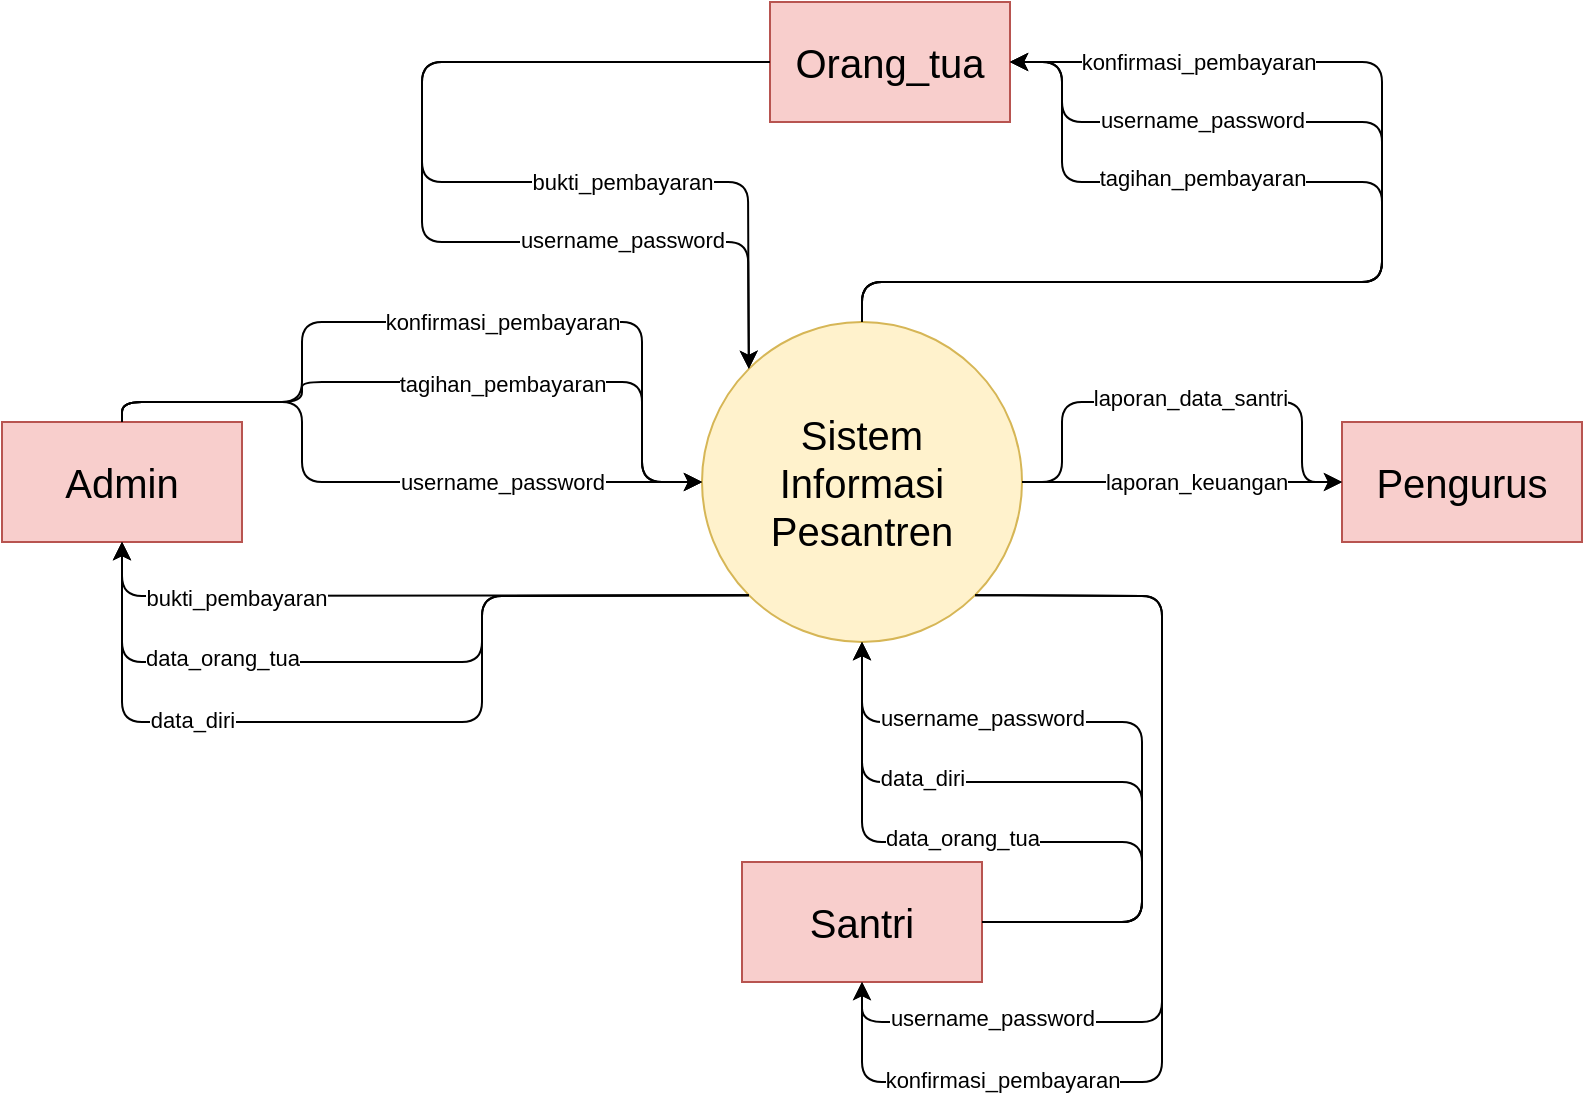 <mxfile version="13.7.3" type="device"><diagram id="A4dXV0fC2nfjsbu4MBqX" name="Page-1"><mxGraphModel dx="673" dy="382" grid="1" gridSize="10" guides="1" tooltips="1" connect="1" arrows="1" fold="1" page="1" pageScale="1" pageWidth="1169" pageHeight="827" math="0" shadow="0"><root><mxCell id="0"/><mxCell id="1" parent="0"/><mxCell id="c8g-W5E2DL-SXEkQWDnd-1" value="&lt;font style=&quot;font-size: 20px&quot;&gt;Sistem&lt;br&gt;Informasi&lt;br&gt;Pesantren&lt;/font&gt;" style="ellipse;whiteSpace=wrap;html=1;aspect=fixed;fillColor=#fff2cc;strokeColor=#d6b656;" vertex="1" parent="1"><mxGeometry x="430" y="190" width="160" height="160" as="geometry"/></mxCell><mxCell id="c8g-W5E2DL-SXEkQWDnd-2" value="&lt;font style=&quot;font-size: 20px&quot;&gt;Santri&lt;/font&gt;" style="rounded=0;whiteSpace=wrap;html=1;fillColor=#f8cecc;strokeColor=#b85450;" vertex="1" parent="1"><mxGeometry x="450" y="460" width="120" height="60" as="geometry"/></mxCell><mxCell id="c8g-W5E2DL-SXEkQWDnd-3" value="&lt;font style=&quot;font-size: 20px&quot;&gt;Orang_tua&lt;/font&gt;" style="rounded=0;whiteSpace=wrap;html=1;fillColor=#f8cecc;strokeColor=#b85450;" vertex="1" parent="1"><mxGeometry x="464" y="30" width="120" height="60" as="geometry"/></mxCell><mxCell id="c8g-W5E2DL-SXEkQWDnd-4" value="&lt;font style=&quot;font-size: 20px&quot;&gt;Pengurus&lt;/font&gt;" style="rounded=0;whiteSpace=wrap;html=1;fillColor=#f8cecc;strokeColor=#b85450;" vertex="1" parent="1"><mxGeometry x="750" y="240" width="120" height="60" as="geometry"/></mxCell><mxCell id="c8g-W5E2DL-SXEkQWDnd-5" value="&lt;font style=&quot;font-size: 20px&quot;&gt;Admin&lt;/font&gt;" style="rounded=0;whiteSpace=wrap;html=1;fillColor=#f8cecc;strokeColor=#b85450;" vertex="1" parent="1"><mxGeometry x="80" y="240" width="120" height="60" as="geometry"/></mxCell><mxCell id="c8g-W5E2DL-SXEkQWDnd-7" value="" style="endArrow=classic;html=1;exitX=1;exitY=0.5;exitDx=0;exitDy=0;entryX=0.5;entryY=1;entryDx=0;entryDy=0;" edge="1" parent="1" source="c8g-W5E2DL-SXEkQWDnd-2" target="c8g-W5E2DL-SXEkQWDnd-1"><mxGeometry width="50" height="50" relative="1" as="geometry"><mxPoint x="560" y="340" as="sourcePoint"/><mxPoint x="610" y="290" as="targetPoint"/><Array as="points"><mxPoint x="650" y="490"/><mxPoint x="650" y="420"/><mxPoint x="510" y="420"/></Array></mxGeometry></mxCell><mxCell id="c8g-W5E2DL-SXEkQWDnd-8" value="data_diri" style="edgeLabel;html=1;align=center;verticalAlign=middle;resizable=0;points=[];" vertex="1" connectable="0" parent="c8g-W5E2DL-SXEkQWDnd-7"><mxGeometry x="-0.079" relative="1" as="geometry"><mxPoint x="-94.17" y="-2" as="offset"/></mxGeometry></mxCell><mxCell id="c8g-W5E2DL-SXEkQWDnd-9" value="" style="endArrow=classic;html=1;exitX=0;exitY=1;exitDx=0;exitDy=0;entryX=0.5;entryY=1;entryDx=0;entryDy=0;" edge="1" parent="1" source="c8g-W5E2DL-SXEkQWDnd-1" target="c8g-W5E2DL-SXEkQWDnd-5"><mxGeometry width="50" height="50" relative="1" as="geometry"><mxPoint x="480" y="380" as="sourcePoint"/><mxPoint x="530" y="330" as="targetPoint"/><Array as="points"><mxPoint x="320" y="327"/><mxPoint x="320" y="390"/><mxPoint x="140" y="390"/></Array></mxGeometry></mxCell><mxCell id="c8g-W5E2DL-SXEkQWDnd-10" value="data_diri" style="edgeLabel;html=1;align=center;verticalAlign=middle;resizable=0;points=[];" vertex="1" connectable="0" parent="c8g-W5E2DL-SXEkQWDnd-9"><mxGeometry x="0.363" y="-1" relative="1" as="geometry"><mxPoint x="-23.43" as="offset"/></mxGeometry></mxCell><mxCell id="c8g-W5E2DL-SXEkQWDnd-11" value="" style="endArrow=classic;html=1;exitX=0.5;exitY=0;exitDx=0;exitDy=0;entryX=0;entryY=0.5;entryDx=0;entryDy=0;" edge="1" parent="1" source="c8g-W5E2DL-SXEkQWDnd-5" target="c8g-W5E2DL-SXEkQWDnd-1"><mxGeometry width="50" height="50" relative="1" as="geometry"><mxPoint x="440" y="350" as="sourcePoint"/><mxPoint x="490" y="300" as="targetPoint"/><Array as="points"><mxPoint x="140" y="230"/><mxPoint x="230" y="230"/><mxPoint x="230" y="270"/></Array></mxGeometry></mxCell><mxCell id="c8g-W5E2DL-SXEkQWDnd-12" value="username_password" style="edgeLabel;html=1;align=center;verticalAlign=middle;resizable=0;points=[];" vertex="1" connectable="0" parent="c8g-W5E2DL-SXEkQWDnd-11"><mxGeometry x="-0.049" y="1" relative="1" as="geometry"><mxPoint x="78.1" y="1" as="offset"/></mxGeometry></mxCell><mxCell id="c8g-W5E2DL-SXEkQWDnd-13" value="" style="endArrow=classic;html=1;exitX=1;exitY=1;exitDx=0;exitDy=0;entryX=0.5;entryY=1;entryDx=0;entryDy=0;" edge="1" parent="1" source="c8g-W5E2DL-SXEkQWDnd-1" target="c8g-W5E2DL-SXEkQWDnd-2"><mxGeometry width="50" height="50" relative="1" as="geometry"><mxPoint x="440" y="350" as="sourcePoint"/><mxPoint x="490" y="300" as="targetPoint"/><Array as="points"><mxPoint x="660" y="327"/><mxPoint x="660" y="540"/><mxPoint x="510" y="540"/></Array></mxGeometry></mxCell><mxCell id="c8g-W5E2DL-SXEkQWDnd-14" value="username_password" style="edgeLabel;html=1;align=center;verticalAlign=middle;resizable=0;points=[];" vertex="1" connectable="0" parent="c8g-W5E2DL-SXEkQWDnd-13"><mxGeometry x="0.074" y="-2" relative="1" as="geometry"><mxPoint x="-83" y="47.77" as="offset"/></mxGeometry></mxCell><mxCell id="c8g-W5E2DL-SXEkQWDnd-15" value="" style="endArrow=classic;html=1;exitX=0.5;exitY=0;exitDx=0;exitDy=0;entryX=1;entryY=0.5;entryDx=0;entryDy=0;" edge="1" parent="1" source="c8g-W5E2DL-SXEkQWDnd-1" target="c8g-W5E2DL-SXEkQWDnd-3"><mxGeometry width="50" height="50" relative="1" as="geometry"><mxPoint x="490" y="170" as="sourcePoint"/><mxPoint x="540" y="120" as="targetPoint"/><Array as="points"><mxPoint x="510" y="170"/><mxPoint x="770" y="170"/><mxPoint x="770" y="90"/><mxPoint x="610" y="90"/><mxPoint x="610" y="60"/></Array></mxGeometry></mxCell><mxCell id="c8g-W5E2DL-SXEkQWDnd-16" value="username_password" style="edgeLabel;html=1;align=center;verticalAlign=middle;resizable=0;points=[];" vertex="1" connectable="0" parent="c8g-W5E2DL-SXEkQWDnd-15"><mxGeometry x="0.145" y="-1" relative="1" as="geometry"><mxPoint x="-91" y="-31.33" as="offset"/></mxGeometry></mxCell><mxCell id="c8g-W5E2DL-SXEkQWDnd-17" value="" style="endArrow=classic;html=1;exitX=1;exitY=0.5;exitDx=0;exitDy=0;entryX=0;entryY=0.5;entryDx=0;entryDy=0;" edge="1" parent="1" source="c8g-W5E2DL-SXEkQWDnd-1" target="c8g-W5E2DL-SXEkQWDnd-4"><mxGeometry width="50" height="50" relative="1" as="geometry"><mxPoint x="360" y="330" as="sourcePoint"/><mxPoint x="410" y="280" as="targetPoint"/><Array as="points"><mxPoint x="610" y="270"/><mxPoint x="610" y="230"/><mxPoint x="730" y="230"/><mxPoint x="730" y="270"/></Array></mxGeometry></mxCell><mxCell id="c8g-W5E2DL-SXEkQWDnd-18" value="laporan_data_santri" style="edgeLabel;html=1;align=center;verticalAlign=middle;resizable=0;points=[];" vertex="1" connectable="0" parent="c8g-W5E2DL-SXEkQWDnd-17"><mxGeometry x="-0.168" y="-1" relative="1" as="geometry"><mxPoint x="23.67" y="-3" as="offset"/></mxGeometry></mxCell><mxCell id="c8g-W5E2DL-SXEkQWDnd-19" value="" style="endArrow=classic;html=1;exitX=0.5;exitY=0;exitDx=0;exitDy=0;entryX=0;entryY=0.5;entryDx=0;entryDy=0;" edge="1" parent="1" source="c8g-W5E2DL-SXEkQWDnd-5" target="c8g-W5E2DL-SXEkQWDnd-1"><mxGeometry width="50" height="50" relative="1" as="geometry"><mxPoint x="490" y="330" as="sourcePoint"/><mxPoint x="540" y="280" as="targetPoint"/><Array as="points"><mxPoint x="140" y="230"/><mxPoint x="230" y="230"/><mxPoint x="230" y="220"/><mxPoint x="400" y="220"/><mxPoint x="400" y="270"/></Array></mxGeometry></mxCell><mxCell id="c8g-W5E2DL-SXEkQWDnd-20" value="tagihan_pembayaran" style="edgeLabel;html=1;align=center;verticalAlign=middle;resizable=0;points=[];" vertex="1" connectable="0" parent="c8g-W5E2DL-SXEkQWDnd-19"><mxGeometry x="-0.202" y="-1" relative="1" as="geometry"><mxPoint x="66.19" y="-0.42" as="offset"/></mxGeometry></mxCell><mxCell id="c8g-W5E2DL-SXEkQWDnd-21" value="" style="endArrow=classic;html=1;exitX=0.5;exitY=0;exitDx=0;exitDy=0;entryX=1;entryY=0.5;entryDx=0;entryDy=0;" edge="1" parent="1" source="c8g-W5E2DL-SXEkQWDnd-1" target="c8g-W5E2DL-SXEkQWDnd-3"><mxGeometry width="50" height="50" relative="1" as="geometry"><mxPoint x="420" y="180" as="sourcePoint"/><mxPoint x="470" y="130" as="targetPoint"/><Array as="points"><mxPoint x="510" y="170"/><mxPoint x="770" y="170"/><mxPoint x="770" y="120"/><mxPoint x="610" y="120"/><mxPoint x="610" y="60"/></Array></mxGeometry></mxCell><mxCell id="c8g-W5E2DL-SXEkQWDnd-22" value="tagihan_pembayaran" style="edgeLabel;html=1;align=center;verticalAlign=middle;resizable=0;points=[];" vertex="1" connectable="0" parent="c8g-W5E2DL-SXEkQWDnd-21"><mxGeometry x="0.572" y="2" relative="1" as="geometry"><mxPoint x="32.56" y="-4" as="offset"/></mxGeometry></mxCell><mxCell id="c8g-W5E2DL-SXEkQWDnd-23" value="" style="endArrow=classic;html=1;exitX=0;exitY=0.5;exitDx=0;exitDy=0;entryX=0;entryY=0;entryDx=0;entryDy=0;" edge="1" parent="1" source="c8g-W5E2DL-SXEkQWDnd-3" target="c8g-W5E2DL-SXEkQWDnd-1"><mxGeometry width="50" height="50" relative="1" as="geometry"><mxPoint x="500" y="200" as="sourcePoint"/><mxPoint x="550" y="150" as="targetPoint"/><Array as="points"><mxPoint x="290" y="60"/><mxPoint x="290" y="120"/><mxPoint x="453" y="120"/></Array></mxGeometry></mxCell><mxCell id="c8g-W5E2DL-SXEkQWDnd-24" value="bukti_pembayaran" style="edgeLabel;html=1;align=center;verticalAlign=middle;resizable=0;points=[];" vertex="1" connectable="0" parent="c8g-W5E2DL-SXEkQWDnd-23"><mxGeometry x="-0.569" y="12" relative="1" as="geometry"><mxPoint x="31.63" y="48" as="offset"/></mxGeometry></mxCell><mxCell id="c8g-W5E2DL-SXEkQWDnd-25" value="" style="endArrow=classic;html=1;exitX=0;exitY=1;exitDx=0;exitDy=0;entryX=0.5;entryY=1;entryDx=0;entryDy=0;" edge="1" parent="1" source="c8g-W5E2DL-SXEkQWDnd-1" target="c8g-W5E2DL-SXEkQWDnd-5"><mxGeometry width="50" height="50" relative="1" as="geometry"><mxPoint x="500" y="200" as="sourcePoint"/><mxPoint x="550" y="150" as="targetPoint"/><Array as="points"><mxPoint x="140" y="327"/></Array></mxGeometry></mxCell><mxCell id="c8g-W5E2DL-SXEkQWDnd-26" value="bukti_pembayaran" style="edgeLabel;html=1;align=center;verticalAlign=middle;resizable=0;points=[];" vertex="1" connectable="0" parent="c8g-W5E2DL-SXEkQWDnd-25"><mxGeometry x="0.51" y="1" relative="1" as="geometry"><mxPoint as="offset"/></mxGeometry></mxCell><mxCell id="c8g-W5E2DL-SXEkQWDnd-27" value="" style="endArrow=classic;html=1;exitX=1;exitY=0.5;exitDx=0;exitDy=0;entryX=0.5;entryY=1;entryDx=0;entryDy=0;" edge="1" parent="1" source="c8g-W5E2DL-SXEkQWDnd-2" target="c8g-W5E2DL-SXEkQWDnd-1"><mxGeometry width="50" height="50" relative="1" as="geometry"><mxPoint x="530" y="290" as="sourcePoint"/><mxPoint x="580" y="240" as="targetPoint"/><Array as="points"><mxPoint x="650" y="490"/><mxPoint x="650" y="450"/><mxPoint x="510" y="450"/></Array></mxGeometry></mxCell><mxCell id="c8g-W5E2DL-SXEkQWDnd-28" value="data_orang_tua" style="edgeLabel;html=1;align=center;verticalAlign=middle;resizable=0;points=[];" vertex="1" connectable="0" parent="c8g-W5E2DL-SXEkQWDnd-27"><mxGeometry x="-0.112" y="1" relative="1" as="geometry"><mxPoint x="-50.28" y="-3" as="offset"/></mxGeometry></mxCell><mxCell id="c8g-W5E2DL-SXEkQWDnd-29" value="" style="endArrow=classic;html=1;exitX=0;exitY=1;exitDx=0;exitDy=0;entryX=0.5;entryY=1;entryDx=0;entryDy=0;" edge="1" parent="1" source="c8g-W5E2DL-SXEkQWDnd-1" target="c8g-W5E2DL-SXEkQWDnd-5"><mxGeometry width="50" height="50" relative="1" as="geometry"><mxPoint x="430" y="180" as="sourcePoint"/><mxPoint x="480" y="130" as="targetPoint"/><Array as="points"><mxPoint x="320" y="327"/><mxPoint x="320" y="360"/><mxPoint x="140" y="360"/></Array></mxGeometry></mxCell><mxCell id="c8g-W5E2DL-SXEkQWDnd-30" value="data_orang_tua" style="edgeLabel;html=1;align=center;verticalAlign=middle;resizable=0;points=[];" vertex="1" connectable="0" parent="c8g-W5E2DL-SXEkQWDnd-29"><mxGeometry x="0.528" relative="1" as="geometry"><mxPoint x="14.03" y="-2" as="offset"/></mxGeometry></mxCell><mxCell id="c8g-W5E2DL-SXEkQWDnd-31" value="" style="endArrow=classic;html=1;exitX=0.5;exitY=0;exitDx=0;exitDy=0;entryX=0;entryY=0.5;entryDx=0;entryDy=0;" edge="1" parent="1" source="c8g-W5E2DL-SXEkQWDnd-5" target="c8g-W5E2DL-SXEkQWDnd-1"><mxGeometry width="50" height="50" relative="1" as="geometry"><mxPoint x="310" y="200" as="sourcePoint"/><mxPoint x="360" y="150" as="targetPoint"/><Array as="points"><mxPoint x="140" y="230"/><mxPoint x="230" y="230"/><mxPoint x="230" y="190"/><mxPoint x="400" y="190"/><mxPoint x="400" y="270"/></Array></mxGeometry></mxCell><mxCell id="c8g-W5E2DL-SXEkQWDnd-32" value="konfirmasi_pembayaran" style="edgeLabel;html=1;align=center;verticalAlign=middle;resizable=0;points=[];" vertex="1" connectable="0" parent="c8g-W5E2DL-SXEkQWDnd-31"><mxGeometry x="-0.495" y="-1" relative="1" as="geometry"><mxPoint x="99" y="-34.29" as="offset"/></mxGeometry></mxCell><mxCell id="c8g-W5E2DL-SXEkQWDnd-33" value="" style="endArrow=classic;html=1;exitX=1;exitY=0.5;exitDx=0;exitDy=0;entryX=0;entryY=0.5;entryDx=0;entryDy=0;" edge="1" parent="1" source="c8g-W5E2DL-SXEkQWDnd-1" target="c8g-W5E2DL-SXEkQWDnd-4"><mxGeometry width="50" height="50" relative="1" as="geometry"><mxPoint x="550" y="350" as="sourcePoint"/><mxPoint x="600" y="300" as="targetPoint"/></mxGeometry></mxCell><mxCell id="c8g-W5E2DL-SXEkQWDnd-34" value="laporan_keuangan" style="edgeLabel;html=1;align=center;verticalAlign=middle;resizable=0;points=[];" vertex="1" connectable="0" parent="c8g-W5E2DL-SXEkQWDnd-33"><mxGeometry x="-0.154" relative="1" as="geometry"><mxPoint x="19.33" as="offset"/></mxGeometry></mxCell><mxCell id="c8g-W5E2DL-SXEkQWDnd-35" value="" style="endArrow=classic;html=1;exitX=1;exitY=0.5;exitDx=0;exitDy=0;entryX=0.5;entryY=1;entryDx=0;entryDy=0;" edge="1" parent="1" source="c8g-W5E2DL-SXEkQWDnd-2" target="c8g-W5E2DL-SXEkQWDnd-1"><mxGeometry width="50" height="50" relative="1" as="geometry"><mxPoint x="560" y="430" as="sourcePoint"/><mxPoint x="610" y="380" as="targetPoint"/><Array as="points"><mxPoint x="650" y="490"/><mxPoint x="650" y="390"/><mxPoint x="510" y="390"/></Array></mxGeometry></mxCell><mxCell id="c8g-W5E2DL-SXEkQWDnd-36" value="username_password" style="edgeLabel;html=1;align=center;verticalAlign=middle;resizable=0;points=[];" vertex="1" connectable="0" parent="c8g-W5E2DL-SXEkQWDnd-35"><mxGeometry x="-0.73" relative="1" as="geometry"><mxPoint x="-48.61" y="-102" as="offset"/></mxGeometry></mxCell><mxCell id="c8g-W5E2DL-SXEkQWDnd-37" value="" style="endArrow=classic;html=1;exitX=0.5;exitY=0;exitDx=0;exitDy=0;entryX=1;entryY=0.5;entryDx=0;entryDy=0;" edge="1" parent="1" source="c8g-W5E2DL-SXEkQWDnd-1" target="c8g-W5E2DL-SXEkQWDnd-3"><mxGeometry width="50" height="50" relative="1" as="geometry"><mxPoint x="400" y="300" as="sourcePoint"/><mxPoint x="450" y="250" as="targetPoint"/><Array as="points"><mxPoint x="510" y="170"/><mxPoint x="770" y="170"/><mxPoint x="770" y="60"/></Array></mxGeometry></mxCell><mxCell id="c8g-W5E2DL-SXEkQWDnd-38" value="konfirmasi_pembayaran" style="edgeLabel;html=1;align=center;verticalAlign=middle;resizable=0;points=[];" vertex="1" connectable="0" parent="c8g-W5E2DL-SXEkQWDnd-37"><mxGeometry x="-0.504" relative="1" as="geometry"><mxPoint x="44.9" y="-110" as="offset"/></mxGeometry></mxCell><mxCell id="c8g-W5E2DL-SXEkQWDnd-39" value="" style="endArrow=classic;html=1;exitX=1;exitY=1;exitDx=0;exitDy=0;entryX=0.5;entryY=1;entryDx=0;entryDy=0;" edge="1" parent="1" source="c8g-W5E2DL-SXEkQWDnd-1" target="c8g-W5E2DL-SXEkQWDnd-2"><mxGeometry width="50" height="50" relative="1" as="geometry"><mxPoint x="460" y="330" as="sourcePoint"/><mxPoint x="510" y="280" as="targetPoint"/><Array as="points"><mxPoint x="660" y="327"/><mxPoint x="660" y="570"/><mxPoint x="510" y="570"/></Array></mxGeometry></mxCell><mxCell id="c8g-W5E2DL-SXEkQWDnd-40" value="konfirmasi_pembayaran" style="edgeLabel;html=1;align=center;verticalAlign=middle;resizable=0;points=[];" vertex="1" connectable="0" parent="c8g-W5E2DL-SXEkQWDnd-39"><mxGeometry x="0.775" y="2" relative="1" as="geometry"><mxPoint x="59.76" y="-3" as="offset"/></mxGeometry></mxCell><mxCell id="c8g-W5E2DL-SXEkQWDnd-41" value="" style="endArrow=classic;html=1;exitX=0;exitY=0.5;exitDx=0;exitDy=0;entryX=0;entryY=0;entryDx=0;entryDy=0;" edge="1" parent="1" source="c8g-W5E2DL-SXEkQWDnd-3" target="c8g-W5E2DL-SXEkQWDnd-1"><mxGeometry width="50" height="50" relative="1" as="geometry"><mxPoint x="560" y="170" as="sourcePoint"/><mxPoint x="610" y="120" as="targetPoint"/><Array as="points"><mxPoint x="290" y="60"/><mxPoint x="290" y="150"/><mxPoint x="453" y="150"/></Array></mxGeometry></mxCell><mxCell id="c8g-W5E2DL-SXEkQWDnd-42" value="username_password" style="edgeLabel;html=1;align=center;verticalAlign=middle;resizable=0;points=[];" vertex="1" connectable="0" parent="c8g-W5E2DL-SXEkQWDnd-41"><mxGeometry x="0.221" y="1" relative="1" as="geometry"><mxPoint x="64.7" as="offset"/></mxGeometry></mxCell></root></mxGraphModel></diagram></mxfile>